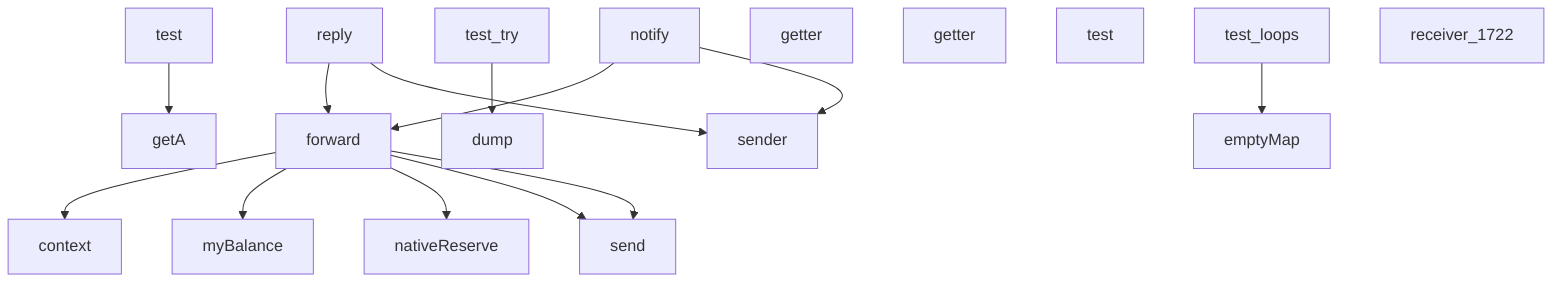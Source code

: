 graph TD
    node_1["test_try"]
    node_2["test_loops"]
    node_3["reply"]
    node_4["notify"]
    node_5["forward"]
    node_6["getter"]
    node_7["getter"]
    node_8["test"]
    node_9["getA"]
    node_10["test"]
    node_11["receiver_1722"]
    node_12["dump"]
    node_13["emptyMap"]
    node_14["sender"]
    node_15["context"]
    node_16["myBalance"]
    node_17["nativeReserve"]
    node_18["send"]
    node_1 --> node_12
    node_2 --> node_13
    node_3 --> node_5
    node_3 --> node_14
    node_4 --> node_5
    node_4 --> node_14
    node_5 --> node_15
    node_5 --> node_16
    node_5 --> node_17
    node_5 --> node_18
    node_5 --> node_18
    node_10 --> node_9